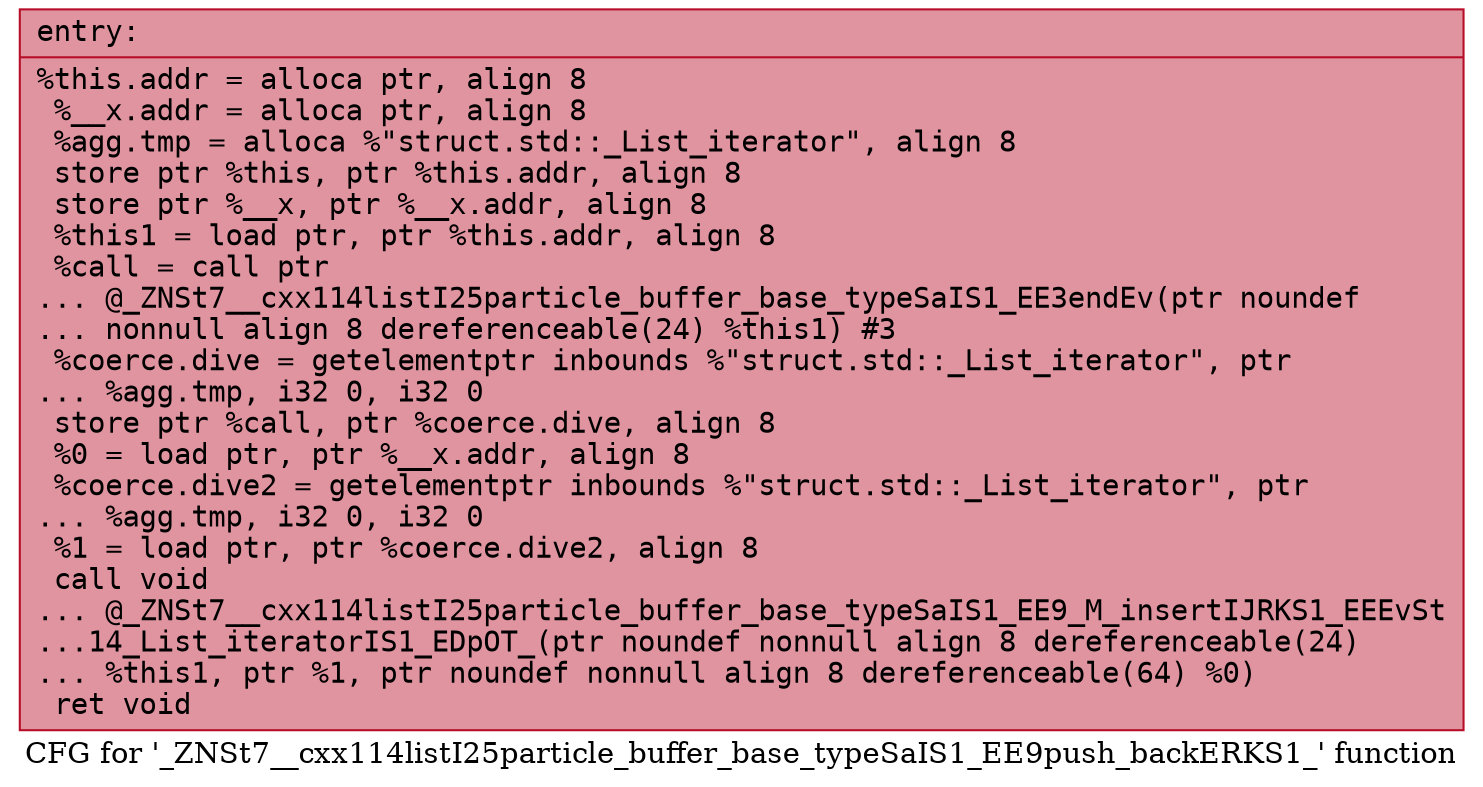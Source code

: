 digraph "CFG for '_ZNSt7__cxx114listI25particle_buffer_base_typeSaIS1_EE9push_backERKS1_' function" {
	label="CFG for '_ZNSt7__cxx114listI25particle_buffer_base_typeSaIS1_EE9push_backERKS1_' function";

	Node0x558b694928b0 [shape=record,color="#b70d28ff", style=filled, fillcolor="#b70d2870" fontname="Courier",label="{entry:\l|  %this.addr = alloca ptr, align 8\l  %__x.addr = alloca ptr, align 8\l  %agg.tmp = alloca %\"struct.std::_List_iterator\", align 8\l  store ptr %this, ptr %this.addr, align 8\l  store ptr %__x, ptr %__x.addr, align 8\l  %this1 = load ptr, ptr %this.addr, align 8\l  %call = call ptr\l... @_ZNSt7__cxx114listI25particle_buffer_base_typeSaIS1_EE3endEv(ptr noundef\l... nonnull align 8 dereferenceable(24) %this1) #3\l  %coerce.dive = getelementptr inbounds %\"struct.std::_List_iterator\", ptr\l... %agg.tmp, i32 0, i32 0\l  store ptr %call, ptr %coerce.dive, align 8\l  %0 = load ptr, ptr %__x.addr, align 8\l  %coerce.dive2 = getelementptr inbounds %\"struct.std::_List_iterator\", ptr\l... %agg.tmp, i32 0, i32 0\l  %1 = load ptr, ptr %coerce.dive2, align 8\l  call void\l... @_ZNSt7__cxx114listI25particle_buffer_base_typeSaIS1_EE9_M_insertIJRKS1_EEEvSt\l...14_List_iteratorIS1_EDpOT_(ptr noundef nonnull align 8 dereferenceable(24)\l... %this1, ptr %1, ptr noundef nonnull align 8 dereferenceable(64) %0)\l  ret void\l}"];
}
